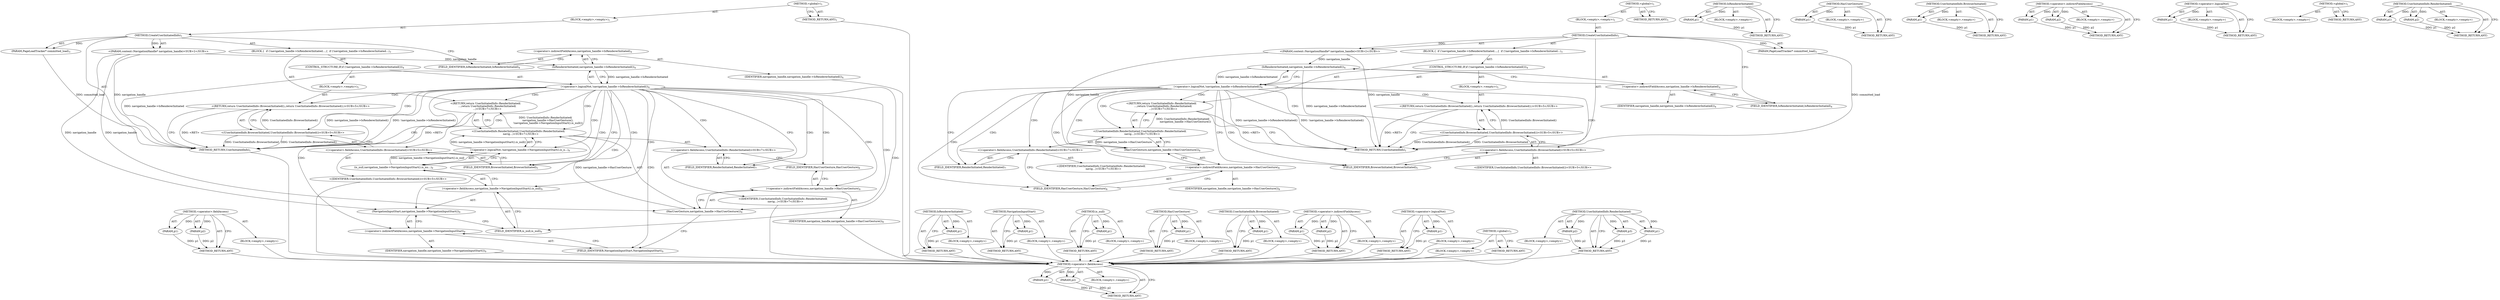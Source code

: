 digraph "UserInitiatedInfo.RenderInitiated" {
vulnerable_71 [label=<(METHOD,&lt;operator&gt;.fieldAccess)>];
vulnerable_72 [label=<(PARAM,p1)>];
vulnerable_73 [label=<(PARAM,p2)>];
vulnerable_74 [label=<(BLOCK,&lt;empty&gt;,&lt;empty&gt;)>];
vulnerable_75 [label=<(METHOD_RETURN,ANY)>];
vulnerable_6 [label=<(METHOD,&lt;global&gt;)<SUB>1</SUB>>];
vulnerable_7 [label=<(BLOCK,&lt;empty&gt;,&lt;empty&gt;)<SUB>1</SUB>>];
vulnerable_8 [label=<(METHOD,CreateUserInitiatedInfo)<SUB>1</SUB>>];
vulnerable_9 [label="<(PARAM,content::NavigationHandle* navigation_handle)<SUB>2</SUB>>"];
vulnerable_10 [label=<(PARAM,PageLoadTracker* committed_load)<SUB>3</SUB>>];
vulnerable_11 [label=<(BLOCK,{
  if (!navigation_handle-&gt;IsRendererInitiated...,{
  if (!navigation_handle-&gt;IsRendererInitiated...)<SUB>3</SUB>>];
vulnerable_12 [label=<(CONTROL_STRUCTURE,IF,if (!navigation_handle-&gt;IsRendererInitiated()))<SUB>4</SUB>>];
vulnerable_13 [label=<(&lt;operator&gt;.logicalNot,!navigation_handle-&gt;IsRendererInitiated())<SUB>4</SUB>>];
vulnerable_14 [label=<(IsRendererInitiated,navigation_handle-&gt;IsRendererInitiated())<SUB>4</SUB>>];
vulnerable_15 [label=<(&lt;operator&gt;.indirectFieldAccess,navigation_handle-&gt;IsRendererInitiated)<SUB>4</SUB>>];
vulnerable_16 [label=<(IDENTIFIER,navigation_handle,navigation_handle-&gt;IsRendererInitiated())<SUB>4</SUB>>];
vulnerable_17 [label=<(FIELD_IDENTIFIER,IsRendererInitiated,IsRendererInitiated)<SUB>4</SUB>>];
vulnerable_18 [label=<(BLOCK,&lt;empty&gt;,&lt;empty&gt;)<SUB>5</SUB>>];
vulnerable_19 [label="<(RETURN,return UserInitiatedInfo::BrowserInitiated();,return UserInitiatedInfo::BrowserInitiated();)<SUB>5</SUB>>"];
vulnerable_20 [label="<(UserInitiatedInfo.BrowserInitiated,UserInitiatedInfo::BrowserInitiated())<SUB>5</SUB>>"];
vulnerable_21 [label="<(&lt;operator&gt;.fieldAccess,UserInitiatedInfo::BrowserInitiated)<SUB>5</SUB>>"];
vulnerable_22 [label="<(IDENTIFIER,UserInitiatedInfo,UserInitiatedInfo::BrowserInitiated())<SUB>5</SUB>>"];
vulnerable_23 [label=<(FIELD_IDENTIFIER,BrowserInitiated,BrowserInitiated)<SUB>5</SUB>>];
vulnerable_24 [label="<(RETURN,return UserInitiatedInfo::RenderInitiated(
    ...,return UserInitiatedInfo::RenderInitiated(
    ...)<SUB>7</SUB>>"];
vulnerable_25 [label="<(UserInitiatedInfo.RenderInitiated,UserInitiatedInfo::RenderInitiated(
      navig...)<SUB>7</SUB>>"];
vulnerable_26 [label="<(&lt;operator&gt;.fieldAccess,UserInitiatedInfo::RenderInitiated)<SUB>7</SUB>>"];
vulnerable_27 [label="<(IDENTIFIER,UserInitiatedInfo,UserInitiatedInfo::RenderInitiated(
      navig...)<SUB>7</SUB>>"];
vulnerable_28 [label=<(FIELD_IDENTIFIER,RenderInitiated,RenderInitiated)<SUB>7</SUB>>];
vulnerable_29 [label=<(HasUserGesture,navigation_handle-&gt;HasUserGesture())<SUB>8</SUB>>];
vulnerable_30 [label=<(&lt;operator&gt;.indirectFieldAccess,navigation_handle-&gt;HasUserGesture)<SUB>8</SUB>>];
vulnerable_31 [label=<(IDENTIFIER,navigation_handle,navigation_handle-&gt;HasUserGesture())<SUB>8</SUB>>];
vulnerable_32 [label=<(FIELD_IDENTIFIER,HasUserGesture,HasUserGesture)<SUB>8</SUB>>];
vulnerable_33 [label=<(METHOD_RETURN,UserInitiatedInfo)<SUB>1</SUB>>];
vulnerable_35 [label=<(METHOD_RETURN,ANY)<SUB>1</SUB>>];
vulnerable_58 [label=<(METHOD,IsRendererInitiated)>];
vulnerable_59 [label=<(PARAM,p1)>];
vulnerable_60 [label=<(BLOCK,&lt;empty&gt;,&lt;empty&gt;)>];
vulnerable_61 [label=<(METHOD_RETURN,ANY)>];
vulnerable_81 [label=<(METHOD,HasUserGesture)>];
vulnerable_82 [label=<(PARAM,p1)>];
vulnerable_83 [label=<(BLOCK,&lt;empty&gt;,&lt;empty&gt;)>];
vulnerable_84 [label=<(METHOD_RETURN,ANY)>];
vulnerable_67 [label=<(METHOD,UserInitiatedInfo.BrowserInitiated)>];
vulnerable_68 [label=<(PARAM,p1)>];
vulnerable_69 [label=<(BLOCK,&lt;empty&gt;,&lt;empty&gt;)>];
vulnerable_70 [label=<(METHOD_RETURN,ANY)>];
vulnerable_62 [label=<(METHOD,&lt;operator&gt;.indirectFieldAccess)>];
vulnerable_63 [label=<(PARAM,p1)>];
vulnerable_64 [label=<(PARAM,p2)>];
vulnerable_65 [label=<(BLOCK,&lt;empty&gt;,&lt;empty&gt;)>];
vulnerable_66 [label=<(METHOD_RETURN,ANY)>];
vulnerable_54 [label=<(METHOD,&lt;operator&gt;.logicalNot)>];
vulnerable_55 [label=<(PARAM,p1)>];
vulnerable_56 [label=<(BLOCK,&lt;empty&gt;,&lt;empty&gt;)>];
vulnerable_57 [label=<(METHOD_RETURN,ANY)>];
vulnerable_48 [label=<(METHOD,&lt;global&gt;)<SUB>1</SUB>>];
vulnerable_49 [label=<(BLOCK,&lt;empty&gt;,&lt;empty&gt;)>];
vulnerable_50 [label=<(METHOD_RETURN,ANY)>];
vulnerable_76 [label=<(METHOD,UserInitiatedInfo.RenderInitiated)>];
vulnerable_77 [label=<(PARAM,p1)>];
vulnerable_78 [label=<(PARAM,p2)>];
vulnerable_79 [label=<(BLOCK,&lt;empty&gt;,&lt;empty&gt;)>];
vulnerable_80 [label=<(METHOD_RETURN,ANY)>];
fixed_79 [label=<(METHOD,&lt;operator&gt;.fieldAccess)>];
fixed_80 [label=<(PARAM,p1)>];
fixed_81 [label=<(PARAM,p2)>];
fixed_82 [label=<(BLOCK,&lt;empty&gt;,&lt;empty&gt;)>];
fixed_83 [label=<(METHOD_RETURN,ANY)>];
fixed_6 [label=<(METHOD,&lt;global&gt;)<SUB>1</SUB>>];
fixed_7 [label=<(BLOCK,&lt;empty&gt;,&lt;empty&gt;)<SUB>1</SUB>>];
fixed_8 [label=<(METHOD,CreateUserInitiatedInfo)<SUB>1</SUB>>];
fixed_9 [label="<(PARAM,content::NavigationHandle* navigation_handle)<SUB>2</SUB>>"];
fixed_10 [label=<(PARAM,PageLoadTracker* committed_load)<SUB>3</SUB>>];
fixed_11 [label=<(BLOCK,{
  if (!navigation_handle-&gt;IsRendererInitiated...,{
  if (!navigation_handle-&gt;IsRendererInitiated...)<SUB>3</SUB>>];
fixed_12 [label=<(CONTROL_STRUCTURE,IF,if (!navigation_handle-&gt;IsRendererInitiated()))<SUB>4</SUB>>];
fixed_13 [label=<(&lt;operator&gt;.logicalNot,!navigation_handle-&gt;IsRendererInitiated())<SUB>4</SUB>>];
fixed_14 [label=<(IsRendererInitiated,navigation_handle-&gt;IsRendererInitiated())<SUB>4</SUB>>];
fixed_15 [label=<(&lt;operator&gt;.indirectFieldAccess,navigation_handle-&gt;IsRendererInitiated)<SUB>4</SUB>>];
fixed_16 [label=<(IDENTIFIER,navigation_handle,navigation_handle-&gt;IsRendererInitiated())<SUB>4</SUB>>];
fixed_17 [label=<(FIELD_IDENTIFIER,IsRendererInitiated,IsRendererInitiated)<SUB>4</SUB>>];
fixed_18 [label=<(BLOCK,&lt;empty&gt;,&lt;empty&gt;)<SUB>5</SUB>>];
fixed_19 [label="<(RETURN,return UserInitiatedInfo::BrowserInitiated();,return UserInitiatedInfo::BrowserInitiated();)<SUB>5</SUB>>"];
fixed_20 [label="<(UserInitiatedInfo.BrowserInitiated,UserInitiatedInfo::BrowserInitiated())<SUB>5</SUB>>"];
fixed_21 [label="<(&lt;operator&gt;.fieldAccess,UserInitiatedInfo::BrowserInitiated)<SUB>5</SUB>>"];
fixed_22 [label="<(IDENTIFIER,UserInitiatedInfo,UserInitiatedInfo::BrowserInitiated())<SUB>5</SUB>>"];
fixed_23 [label=<(FIELD_IDENTIFIER,BrowserInitiated,BrowserInitiated)<SUB>5</SUB>>];
fixed_24 [label="<(RETURN,return UserInitiatedInfo::RenderInitiated(
    ...,return UserInitiatedInfo::RenderInitiated(
    ...)<SUB>7</SUB>>"];
fixed_25 [label="<(UserInitiatedInfo.RenderInitiated,UserInitiatedInfo::RenderInitiated(
      navig...)<SUB>7</SUB>>"];
fixed_26 [label="<(&lt;operator&gt;.fieldAccess,UserInitiatedInfo::RenderInitiated)<SUB>7</SUB>>"];
fixed_27 [label="<(IDENTIFIER,UserInitiatedInfo,UserInitiatedInfo::RenderInitiated(
      navig...)<SUB>7</SUB>>"];
fixed_28 [label=<(FIELD_IDENTIFIER,RenderInitiated,RenderInitiated)<SUB>7</SUB>>];
fixed_29 [label=<(HasUserGesture,navigation_handle-&gt;HasUserGesture())<SUB>8</SUB>>];
fixed_30 [label=<(&lt;operator&gt;.indirectFieldAccess,navigation_handle-&gt;HasUserGesture)<SUB>8</SUB>>];
fixed_31 [label=<(IDENTIFIER,navigation_handle,navigation_handle-&gt;HasUserGesture())<SUB>8</SUB>>];
fixed_32 [label=<(FIELD_IDENTIFIER,HasUserGesture,HasUserGesture)<SUB>8</SUB>>];
fixed_33 [label=<(&lt;operator&gt;.logicalNot,!navigation_handle-&gt;NavigationInputStart().is_n...)<SUB>9</SUB>>];
fixed_34 [label=<(is_null,navigation_handle-&gt;NavigationInputStart().is_nu...)<SUB>9</SUB>>];
fixed_35 [label=<(&lt;operator&gt;.fieldAccess,navigation_handle-&gt;NavigationInputStart().is_null)<SUB>9</SUB>>];
fixed_36 [label=<(NavigationInputStart,navigation_handle-&gt;NavigationInputStart())<SUB>9</SUB>>];
fixed_37 [label=<(&lt;operator&gt;.indirectFieldAccess,navigation_handle-&gt;NavigationInputStart)<SUB>9</SUB>>];
fixed_38 [label=<(IDENTIFIER,navigation_handle,navigation_handle-&gt;NavigationInputStart())<SUB>9</SUB>>];
fixed_39 [label=<(FIELD_IDENTIFIER,NavigationInputStart,NavigationInputStart)<SUB>9</SUB>>];
fixed_40 [label=<(FIELD_IDENTIFIER,is_null,is_null)<SUB>9</SUB>>];
fixed_41 [label=<(METHOD_RETURN,UserInitiatedInfo)<SUB>1</SUB>>];
fixed_43 [label=<(METHOD_RETURN,ANY)<SUB>1</SUB>>];
fixed_66 [label=<(METHOD,IsRendererInitiated)>];
fixed_67 [label=<(PARAM,p1)>];
fixed_68 [label=<(BLOCK,&lt;empty&gt;,&lt;empty&gt;)>];
fixed_69 [label=<(METHOD_RETURN,ANY)>];
fixed_98 [label=<(METHOD,NavigationInputStart)>];
fixed_99 [label=<(PARAM,p1)>];
fixed_100 [label=<(BLOCK,&lt;empty&gt;,&lt;empty&gt;)>];
fixed_101 [label=<(METHOD_RETURN,ANY)>];
fixed_94 [label=<(METHOD,is_null)>];
fixed_95 [label=<(PARAM,p1)>];
fixed_96 [label=<(BLOCK,&lt;empty&gt;,&lt;empty&gt;)>];
fixed_97 [label=<(METHOD_RETURN,ANY)>];
fixed_90 [label=<(METHOD,HasUserGesture)>];
fixed_91 [label=<(PARAM,p1)>];
fixed_92 [label=<(BLOCK,&lt;empty&gt;,&lt;empty&gt;)>];
fixed_93 [label=<(METHOD_RETURN,ANY)>];
fixed_75 [label=<(METHOD,UserInitiatedInfo.BrowserInitiated)>];
fixed_76 [label=<(PARAM,p1)>];
fixed_77 [label=<(BLOCK,&lt;empty&gt;,&lt;empty&gt;)>];
fixed_78 [label=<(METHOD_RETURN,ANY)>];
fixed_70 [label=<(METHOD,&lt;operator&gt;.indirectFieldAccess)>];
fixed_71 [label=<(PARAM,p1)>];
fixed_72 [label=<(PARAM,p2)>];
fixed_73 [label=<(BLOCK,&lt;empty&gt;,&lt;empty&gt;)>];
fixed_74 [label=<(METHOD_RETURN,ANY)>];
fixed_62 [label=<(METHOD,&lt;operator&gt;.logicalNot)>];
fixed_63 [label=<(PARAM,p1)>];
fixed_64 [label=<(BLOCK,&lt;empty&gt;,&lt;empty&gt;)>];
fixed_65 [label=<(METHOD_RETURN,ANY)>];
fixed_56 [label=<(METHOD,&lt;global&gt;)<SUB>1</SUB>>];
fixed_57 [label=<(BLOCK,&lt;empty&gt;,&lt;empty&gt;)>];
fixed_58 [label=<(METHOD_RETURN,ANY)>];
fixed_84 [label=<(METHOD,UserInitiatedInfo.RenderInitiated)>];
fixed_85 [label=<(PARAM,p1)>];
fixed_86 [label=<(PARAM,p2)>];
fixed_87 [label=<(PARAM,p3)>];
fixed_88 [label=<(BLOCK,&lt;empty&gt;,&lt;empty&gt;)>];
fixed_89 [label=<(METHOD_RETURN,ANY)>];
vulnerable_71 -> vulnerable_72  [key=0, label="AST: "];
vulnerable_71 -> vulnerable_72  [key=1, label="DDG: "];
vulnerable_71 -> vulnerable_74  [key=0, label="AST: "];
vulnerable_71 -> vulnerable_73  [key=0, label="AST: "];
vulnerable_71 -> vulnerable_73  [key=1, label="DDG: "];
vulnerable_71 -> vulnerable_75  [key=0, label="AST: "];
vulnerable_71 -> vulnerable_75  [key=1, label="CFG: "];
vulnerable_72 -> vulnerable_75  [key=0, label="DDG: p1"];
vulnerable_73 -> vulnerable_75  [key=0, label="DDG: p2"];
vulnerable_6 -> vulnerable_7  [key=0, label="AST: "];
vulnerable_6 -> vulnerable_35  [key=0, label="AST: "];
vulnerable_6 -> vulnerable_35  [key=1, label="CFG: "];
vulnerable_7 -> vulnerable_8  [key=0, label="AST: "];
vulnerable_8 -> vulnerable_9  [key=0, label="AST: "];
vulnerable_8 -> vulnerable_9  [key=1, label="DDG: "];
vulnerable_8 -> vulnerable_10  [key=0, label="AST: "];
vulnerable_8 -> vulnerable_10  [key=1, label="DDG: "];
vulnerable_8 -> vulnerable_11  [key=0, label="AST: "];
vulnerable_8 -> vulnerable_33  [key=0, label="AST: "];
vulnerable_8 -> vulnerable_17  [key=0, label="CFG: "];
vulnerable_9 -> vulnerable_33  [key=0, label="DDG: navigation_handle"];
vulnerable_9 -> vulnerable_14  [key=0, label="DDG: navigation_handle"];
vulnerable_9 -> vulnerable_29  [key=0, label="DDG: navigation_handle"];
vulnerable_10 -> vulnerable_33  [key=0, label="DDG: committed_load"];
vulnerable_11 -> vulnerable_12  [key=0, label="AST: "];
vulnerable_11 -> vulnerable_24  [key=0, label="AST: "];
vulnerable_12 -> vulnerable_13  [key=0, label="AST: "];
vulnerable_12 -> vulnerable_18  [key=0, label="AST: "];
vulnerable_13 -> vulnerable_14  [key=0, label="AST: "];
vulnerable_13 -> vulnerable_23  [key=0, label="CFG: "];
vulnerable_13 -> vulnerable_23  [key=1, label="CDG: "];
vulnerable_13 -> vulnerable_28  [key=0, label="CFG: "];
vulnerable_13 -> vulnerable_28  [key=1, label="CDG: "];
vulnerable_13 -> vulnerable_33  [key=0, label="DDG: navigation_handle-&gt;IsRendererInitiated()"];
vulnerable_13 -> vulnerable_33  [key=1, label="DDG: !navigation_handle-&gt;IsRendererInitiated()"];
vulnerable_13 -> vulnerable_24  [key=0, label="CDG: "];
vulnerable_13 -> vulnerable_30  [key=0, label="CDG: "];
vulnerable_13 -> vulnerable_29  [key=0, label="CDG: "];
vulnerable_13 -> vulnerable_21  [key=0, label="CDG: "];
vulnerable_13 -> vulnerable_32  [key=0, label="CDG: "];
vulnerable_13 -> vulnerable_26  [key=0, label="CDG: "];
vulnerable_13 -> vulnerable_19  [key=0, label="CDG: "];
vulnerable_13 -> vulnerable_20  [key=0, label="CDG: "];
vulnerable_13 -> vulnerable_25  [key=0, label="CDG: "];
vulnerable_14 -> vulnerable_15  [key=0, label="AST: "];
vulnerable_14 -> vulnerable_13  [key=0, label="CFG: "];
vulnerable_14 -> vulnerable_13  [key=1, label="DDG: navigation_handle-&gt;IsRendererInitiated"];
vulnerable_14 -> vulnerable_33  [key=0, label="DDG: navigation_handle-&gt;IsRendererInitiated"];
vulnerable_15 -> vulnerable_16  [key=0, label="AST: "];
vulnerable_15 -> vulnerable_17  [key=0, label="AST: "];
vulnerable_15 -> vulnerable_14  [key=0, label="CFG: "];
vulnerable_17 -> vulnerable_15  [key=0, label="CFG: "];
vulnerable_18 -> vulnerable_19  [key=0, label="AST: "];
vulnerable_19 -> vulnerable_20  [key=0, label="AST: "];
vulnerable_19 -> vulnerable_33  [key=0, label="CFG: "];
vulnerable_19 -> vulnerable_33  [key=1, label="DDG: &lt;RET&gt;"];
vulnerable_20 -> vulnerable_21  [key=0, label="AST: "];
vulnerable_20 -> vulnerable_19  [key=0, label="CFG: "];
vulnerable_20 -> vulnerable_19  [key=1, label="DDG: UserInitiatedInfo::BrowserInitiated()"];
vulnerable_20 -> vulnerable_33  [key=0, label="DDG: UserInitiatedInfo::BrowserInitiated"];
vulnerable_20 -> vulnerable_33  [key=1, label="DDG: UserInitiatedInfo::BrowserInitiated()"];
vulnerable_21 -> vulnerable_22  [key=0, label="AST: "];
vulnerable_21 -> vulnerable_23  [key=0, label="AST: "];
vulnerable_21 -> vulnerable_20  [key=0, label="CFG: "];
vulnerable_23 -> vulnerable_21  [key=0, label="CFG: "];
vulnerable_24 -> vulnerable_25  [key=0, label="AST: "];
vulnerable_24 -> vulnerable_33  [key=0, label="CFG: "];
vulnerable_24 -> vulnerable_33  [key=1, label="DDG: &lt;RET&gt;"];
vulnerable_25 -> vulnerable_26  [key=0, label="AST: "];
vulnerable_25 -> vulnerable_29  [key=0, label="AST: "];
vulnerable_25 -> vulnerable_24  [key=0, label="CFG: "];
vulnerable_25 -> vulnerable_24  [key=1, label="DDG: UserInitiatedInfo::RenderInitiated(
      navigation_handle-&gt;HasUserGesture())"];
vulnerable_26 -> vulnerable_27  [key=0, label="AST: "];
vulnerable_26 -> vulnerable_28  [key=0, label="AST: "];
vulnerable_26 -> vulnerable_32  [key=0, label="CFG: "];
vulnerable_28 -> vulnerable_26  [key=0, label="CFG: "];
vulnerable_29 -> vulnerable_30  [key=0, label="AST: "];
vulnerable_29 -> vulnerable_25  [key=0, label="CFG: "];
vulnerable_29 -> vulnerable_25  [key=1, label="DDG: navigation_handle-&gt;HasUserGesture"];
vulnerable_30 -> vulnerable_31  [key=0, label="AST: "];
vulnerable_30 -> vulnerable_32  [key=0, label="AST: "];
vulnerable_30 -> vulnerable_29  [key=0, label="CFG: "];
vulnerable_32 -> vulnerable_30  [key=0, label="CFG: "];
vulnerable_58 -> vulnerable_59  [key=0, label="AST: "];
vulnerable_58 -> vulnerable_59  [key=1, label="DDG: "];
vulnerable_58 -> vulnerable_60  [key=0, label="AST: "];
vulnerable_58 -> vulnerable_61  [key=0, label="AST: "];
vulnerable_58 -> vulnerable_61  [key=1, label="CFG: "];
vulnerable_59 -> vulnerable_61  [key=0, label="DDG: p1"];
vulnerable_81 -> vulnerable_82  [key=0, label="AST: "];
vulnerable_81 -> vulnerable_82  [key=1, label="DDG: "];
vulnerable_81 -> vulnerable_83  [key=0, label="AST: "];
vulnerable_81 -> vulnerable_84  [key=0, label="AST: "];
vulnerable_81 -> vulnerable_84  [key=1, label="CFG: "];
vulnerable_82 -> vulnerable_84  [key=0, label="DDG: p1"];
vulnerable_67 -> vulnerable_68  [key=0, label="AST: "];
vulnerable_67 -> vulnerable_68  [key=1, label="DDG: "];
vulnerable_67 -> vulnerable_69  [key=0, label="AST: "];
vulnerable_67 -> vulnerable_70  [key=0, label="AST: "];
vulnerable_67 -> vulnerable_70  [key=1, label="CFG: "];
vulnerable_68 -> vulnerable_70  [key=0, label="DDG: p1"];
vulnerable_62 -> vulnerable_63  [key=0, label="AST: "];
vulnerable_62 -> vulnerable_63  [key=1, label="DDG: "];
vulnerable_62 -> vulnerable_65  [key=0, label="AST: "];
vulnerable_62 -> vulnerable_64  [key=0, label="AST: "];
vulnerable_62 -> vulnerable_64  [key=1, label="DDG: "];
vulnerable_62 -> vulnerable_66  [key=0, label="AST: "];
vulnerable_62 -> vulnerable_66  [key=1, label="CFG: "];
vulnerable_63 -> vulnerable_66  [key=0, label="DDG: p1"];
vulnerable_64 -> vulnerable_66  [key=0, label="DDG: p2"];
vulnerable_54 -> vulnerable_55  [key=0, label="AST: "];
vulnerable_54 -> vulnerable_55  [key=1, label="DDG: "];
vulnerable_54 -> vulnerable_56  [key=0, label="AST: "];
vulnerable_54 -> vulnerable_57  [key=0, label="AST: "];
vulnerable_54 -> vulnerable_57  [key=1, label="CFG: "];
vulnerable_55 -> vulnerable_57  [key=0, label="DDG: p1"];
vulnerable_48 -> vulnerable_49  [key=0, label="AST: "];
vulnerable_48 -> vulnerable_50  [key=0, label="AST: "];
vulnerable_48 -> vulnerable_50  [key=1, label="CFG: "];
vulnerable_76 -> vulnerable_77  [key=0, label="AST: "];
vulnerable_76 -> vulnerable_77  [key=1, label="DDG: "];
vulnerable_76 -> vulnerable_79  [key=0, label="AST: "];
vulnerable_76 -> vulnerable_78  [key=0, label="AST: "];
vulnerable_76 -> vulnerable_78  [key=1, label="DDG: "];
vulnerable_76 -> vulnerable_80  [key=0, label="AST: "];
vulnerable_76 -> vulnerable_80  [key=1, label="CFG: "];
vulnerable_77 -> vulnerable_80  [key=0, label="DDG: p1"];
vulnerable_78 -> vulnerable_80  [key=0, label="DDG: p2"];
fixed_79 -> fixed_80  [key=0, label="AST: "];
fixed_79 -> fixed_80  [key=1, label="DDG: "];
fixed_79 -> fixed_82  [key=0, label="AST: "];
fixed_79 -> fixed_81  [key=0, label="AST: "];
fixed_79 -> fixed_81  [key=1, label="DDG: "];
fixed_79 -> fixed_83  [key=0, label="AST: "];
fixed_79 -> fixed_83  [key=1, label="CFG: "];
fixed_80 -> fixed_83  [key=0, label="DDG: p1"];
fixed_81 -> fixed_83  [key=0, label="DDG: p2"];
fixed_82 -> vulnerable_71  [key=0];
fixed_83 -> vulnerable_71  [key=0];
fixed_6 -> fixed_7  [key=0, label="AST: "];
fixed_6 -> fixed_43  [key=0, label="AST: "];
fixed_6 -> fixed_43  [key=1, label="CFG: "];
fixed_7 -> fixed_8  [key=0, label="AST: "];
fixed_8 -> fixed_9  [key=0, label="AST: "];
fixed_8 -> fixed_9  [key=1, label="DDG: "];
fixed_8 -> fixed_10  [key=0, label="AST: "];
fixed_8 -> fixed_10  [key=1, label="DDG: "];
fixed_8 -> fixed_11  [key=0, label="AST: "];
fixed_8 -> fixed_41  [key=0, label="AST: "];
fixed_8 -> fixed_17  [key=0, label="CFG: "];
fixed_9 -> fixed_41  [key=0, label="DDG: navigation_handle"];
fixed_9 -> fixed_14  [key=0, label="DDG: navigation_handle"];
fixed_9 -> fixed_29  [key=0, label="DDG: navigation_handle"];
fixed_9 -> fixed_36  [key=0, label="DDG: navigation_handle"];
fixed_10 -> fixed_41  [key=0, label="DDG: committed_load"];
fixed_11 -> fixed_12  [key=0, label="AST: "];
fixed_11 -> fixed_24  [key=0, label="AST: "];
fixed_12 -> fixed_13  [key=0, label="AST: "];
fixed_12 -> fixed_18  [key=0, label="AST: "];
fixed_13 -> fixed_14  [key=0, label="AST: "];
fixed_13 -> fixed_23  [key=0, label="CFG: "];
fixed_13 -> fixed_23  [key=1, label="CDG: "];
fixed_13 -> fixed_28  [key=0, label="CFG: "];
fixed_13 -> fixed_28  [key=1, label="CDG: "];
fixed_13 -> fixed_41  [key=0, label="DDG: navigation_handle-&gt;IsRendererInitiated()"];
fixed_13 -> fixed_41  [key=1, label="DDG: !navigation_handle-&gt;IsRendererInitiated()"];
fixed_13 -> fixed_40  [key=0, label="CDG: "];
fixed_13 -> fixed_24  [key=0, label="CDG: "];
fixed_13 -> fixed_30  [key=0, label="CDG: "];
fixed_13 -> fixed_29  [key=0, label="CDG: "];
fixed_13 -> fixed_34  [key=0, label="CDG: "];
fixed_13 -> fixed_21  [key=0, label="CDG: "];
fixed_13 -> fixed_32  [key=0, label="CDG: "];
fixed_13 -> fixed_33  [key=0, label="CDG: "];
fixed_13 -> fixed_26  [key=0, label="CDG: "];
fixed_13 -> fixed_19  [key=0, label="CDG: "];
fixed_13 -> fixed_36  [key=0, label="CDG: "];
fixed_13 -> fixed_35  [key=0, label="CDG: "];
fixed_13 -> fixed_37  [key=0, label="CDG: "];
fixed_13 -> fixed_20  [key=0, label="CDG: "];
fixed_13 -> fixed_25  [key=0, label="CDG: "];
fixed_13 -> fixed_39  [key=0, label="CDG: "];
fixed_14 -> fixed_15  [key=0, label="AST: "];
fixed_14 -> fixed_13  [key=0, label="CFG: "];
fixed_14 -> fixed_13  [key=1, label="DDG: navigation_handle-&gt;IsRendererInitiated"];
fixed_14 -> fixed_41  [key=0, label="DDG: navigation_handle-&gt;IsRendererInitiated"];
fixed_15 -> fixed_16  [key=0, label="AST: "];
fixed_15 -> fixed_17  [key=0, label="AST: "];
fixed_15 -> fixed_14  [key=0, label="CFG: "];
fixed_16 -> vulnerable_71  [key=0];
fixed_17 -> fixed_15  [key=0, label="CFG: "];
fixed_18 -> fixed_19  [key=0, label="AST: "];
fixed_19 -> fixed_20  [key=0, label="AST: "];
fixed_19 -> fixed_41  [key=0, label="CFG: "];
fixed_19 -> fixed_41  [key=1, label="DDG: &lt;RET&gt;"];
fixed_20 -> fixed_21  [key=0, label="AST: "];
fixed_20 -> fixed_19  [key=0, label="CFG: "];
fixed_20 -> fixed_19  [key=1, label="DDG: UserInitiatedInfo::BrowserInitiated()"];
fixed_20 -> fixed_41  [key=0, label="DDG: UserInitiatedInfo::BrowserInitiated"];
fixed_20 -> fixed_41  [key=1, label="DDG: UserInitiatedInfo::BrowserInitiated()"];
fixed_21 -> fixed_22  [key=0, label="AST: "];
fixed_21 -> fixed_23  [key=0, label="AST: "];
fixed_21 -> fixed_20  [key=0, label="CFG: "];
fixed_22 -> vulnerable_71  [key=0];
fixed_23 -> fixed_21  [key=0, label="CFG: "];
fixed_24 -> fixed_25  [key=0, label="AST: "];
fixed_24 -> fixed_41  [key=0, label="CFG: "];
fixed_24 -> fixed_41  [key=1, label="DDG: &lt;RET&gt;"];
fixed_25 -> fixed_26  [key=0, label="AST: "];
fixed_25 -> fixed_29  [key=0, label="AST: "];
fixed_25 -> fixed_33  [key=0, label="AST: "];
fixed_25 -> fixed_24  [key=0, label="CFG: "];
fixed_25 -> fixed_24  [key=1, label="DDG: UserInitiatedInfo::RenderInitiated(
      navigation_handle-&gt;HasUserGesture(),
      !navigation_handle-&gt;NavigationInputStart().is_null())"];
fixed_26 -> fixed_27  [key=0, label="AST: "];
fixed_26 -> fixed_28  [key=0, label="AST: "];
fixed_26 -> fixed_32  [key=0, label="CFG: "];
fixed_27 -> vulnerable_71  [key=0];
fixed_28 -> fixed_26  [key=0, label="CFG: "];
fixed_29 -> fixed_30  [key=0, label="AST: "];
fixed_29 -> fixed_39  [key=0, label="CFG: "];
fixed_29 -> fixed_25  [key=0, label="DDG: navigation_handle-&gt;HasUserGesture"];
fixed_30 -> fixed_31  [key=0, label="AST: "];
fixed_30 -> fixed_32  [key=0, label="AST: "];
fixed_30 -> fixed_29  [key=0, label="CFG: "];
fixed_31 -> vulnerable_71  [key=0];
fixed_32 -> fixed_30  [key=0, label="CFG: "];
fixed_33 -> fixed_34  [key=0, label="AST: "];
fixed_33 -> fixed_25  [key=0, label="CFG: "];
fixed_33 -> fixed_25  [key=1, label="DDG: navigation_handle-&gt;NavigationInputStart().is_null()"];
fixed_34 -> fixed_35  [key=0, label="AST: "];
fixed_34 -> fixed_33  [key=0, label="CFG: "];
fixed_34 -> fixed_33  [key=1, label="DDG: navigation_handle-&gt;NavigationInputStart().is_null"];
fixed_35 -> fixed_36  [key=0, label="AST: "];
fixed_35 -> fixed_40  [key=0, label="AST: "];
fixed_35 -> fixed_34  [key=0, label="CFG: "];
fixed_36 -> fixed_37  [key=0, label="AST: "];
fixed_36 -> fixed_40  [key=0, label="CFG: "];
fixed_37 -> fixed_38  [key=0, label="AST: "];
fixed_37 -> fixed_39  [key=0, label="AST: "];
fixed_37 -> fixed_36  [key=0, label="CFG: "];
fixed_38 -> vulnerable_71  [key=0];
fixed_39 -> fixed_37  [key=0, label="CFG: "];
fixed_40 -> fixed_35  [key=0, label="CFG: "];
fixed_41 -> vulnerable_71  [key=0];
fixed_43 -> vulnerable_71  [key=0];
fixed_66 -> fixed_67  [key=0, label="AST: "];
fixed_66 -> fixed_67  [key=1, label="DDG: "];
fixed_66 -> fixed_68  [key=0, label="AST: "];
fixed_66 -> fixed_69  [key=0, label="AST: "];
fixed_66 -> fixed_69  [key=1, label="CFG: "];
fixed_67 -> fixed_69  [key=0, label="DDG: p1"];
fixed_68 -> vulnerable_71  [key=0];
fixed_69 -> vulnerable_71  [key=0];
fixed_98 -> fixed_99  [key=0, label="AST: "];
fixed_98 -> fixed_99  [key=1, label="DDG: "];
fixed_98 -> fixed_100  [key=0, label="AST: "];
fixed_98 -> fixed_101  [key=0, label="AST: "];
fixed_98 -> fixed_101  [key=1, label="CFG: "];
fixed_99 -> fixed_101  [key=0, label="DDG: p1"];
fixed_100 -> vulnerable_71  [key=0];
fixed_101 -> vulnerable_71  [key=0];
fixed_94 -> fixed_95  [key=0, label="AST: "];
fixed_94 -> fixed_95  [key=1, label="DDG: "];
fixed_94 -> fixed_96  [key=0, label="AST: "];
fixed_94 -> fixed_97  [key=0, label="AST: "];
fixed_94 -> fixed_97  [key=1, label="CFG: "];
fixed_95 -> fixed_97  [key=0, label="DDG: p1"];
fixed_96 -> vulnerable_71  [key=0];
fixed_97 -> vulnerable_71  [key=0];
fixed_90 -> fixed_91  [key=0, label="AST: "];
fixed_90 -> fixed_91  [key=1, label="DDG: "];
fixed_90 -> fixed_92  [key=0, label="AST: "];
fixed_90 -> fixed_93  [key=0, label="AST: "];
fixed_90 -> fixed_93  [key=1, label="CFG: "];
fixed_91 -> fixed_93  [key=0, label="DDG: p1"];
fixed_92 -> vulnerable_71  [key=0];
fixed_93 -> vulnerable_71  [key=0];
fixed_75 -> fixed_76  [key=0, label="AST: "];
fixed_75 -> fixed_76  [key=1, label="DDG: "];
fixed_75 -> fixed_77  [key=0, label="AST: "];
fixed_75 -> fixed_78  [key=0, label="AST: "];
fixed_75 -> fixed_78  [key=1, label="CFG: "];
fixed_76 -> fixed_78  [key=0, label="DDG: p1"];
fixed_77 -> vulnerable_71  [key=0];
fixed_78 -> vulnerable_71  [key=0];
fixed_70 -> fixed_71  [key=0, label="AST: "];
fixed_70 -> fixed_71  [key=1, label="DDG: "];
fixed_70 -> fixed_73  [key=0, label="AST: "];
fixed_70 -> fixed_72  [key=0, label="AST: "];
fixed_70 -> fixed_72  [key=1, label="DDG: "];
fixed_70 -> fixed_74  [key=0, label="AST: "];
fixed_70 -> fixed_74  [key=1, label="CFG: "];
fixed_71 -> fixed_74  [key=0, label="DDG: p1"];
fixed_72 -> fixed_74  [key=0, label="DDG: p2"];
fixed_73 -> vulnerable_71  [key=0];
fixed_74 -> vulnerable_71  [key=0];
fixed_62 -> fixed_63  [key=0, label="AST: "];
fixed_62 -> fixed_63  [key=1, label="DDG: "];
fixed_62 -> fixed_64  [key=0, label="AST: "];
fixed_62 -> fixed_65  [key=0, label="AST: "];
fixed_62 -> fixed_65  [key=1, label="CFG: "];
fixed_63 -> fixed_65  [key=0, label="DDG: p1"];
fixed_64 -> vulnerable_71  [key=0];
fixed_65 -> vulnerable_71  [key=0];
fixed_56 -> fixed_57  [key=0, label="AST: "];
fixed_56 -> fixed_58  [key=0, label="AST: "];
fixed_56 -> fixed_58  [key=1, label="CFG: "];
fixed_57 -> vulnerable_71  [key=0];
fixed_58 -> vulnerable_71  [key=0];
fixed_84 -> fixed_85  [key=0, label="AST: "];
fixed_84 -> fixed_85  [key=1, label="DDG: "];
fixed_84 -> fixed_88  [key=0, label="AST: "];
fixed_84 -> fixed_86  [key=0, label="AST: "];
fixed_84 -> fixed_86  [key=1, label="DDG: "];
fixed_84 -> fixed_89  [key=0, label="AST: "];
fixed_84 -> fixed_89  [key=1, label="CFG: "];
fixed_84 -> fixed_87  [key=0, label="AST: "];
fixed_84 -> fixed_87  [key=1, label="DDG: "];
fixed_85 -> fixed_89  [key=0, label="DDG: p1"];
fixed_86 -> fixed_89  [key=0, label="DDG: p2"];
fixed_87 -> fixed_89  [key=0, label="DDG: p3"];
fixed_88 -> vulnerable_71  [key=0];
fixed_89 -> vulnerable_71  [key=0];
}
